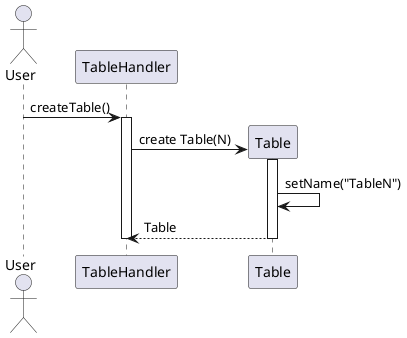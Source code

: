 @startuml
actor User


User -> TableHandler: createTable()
activate TableHandler
create Table
TableHandler -> Table: create Table(N)
activate Table
Table -> Table: setName("TableN")
return Table
deactivate TableHandler

@enduml